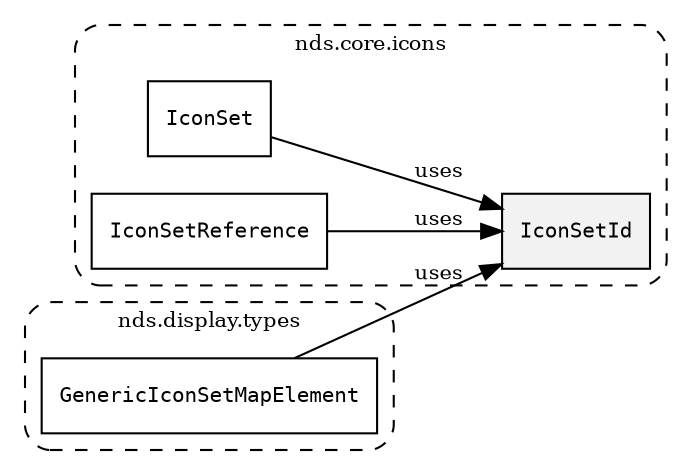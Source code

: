 /**
 * This dot file creates symbol collaboration diagram for IconSetId.
 */
digraph ZSERIO
{
    node [shape=box, fontsize=10];
    rankdir="LR";
    fontsize=10;
    tooltip="IconSetId collaboration diagram";

    subgraph "cluster_nds.core.icons"
    {
        style="dashed, rounded";
        label="nds.core.icons";
        tooltip="Package nds.core.icons";
        href="../../../content/packages/nds.core.icons.html#Package-nds-core-icons";
        target="_parent";

        "IconSetId" [style="filled", fillcolor="#0000000D", target="_parent", label=<<font face="monospace"><table align="center" border="0" cellspacing="0" cellpadding="0"><tr><td href="../../../content/packages/nds.core.icons.html#Subtype-IconSetId" title="Subtype defined in nds.core.icons">IconSetId</td></tr></table></font>>];
        "IconSet" [target="_parent", label=<<font face="monospace"><table align="center" border="0" cellspacing="0" cellpadding="0"><tr><td href="../../../content/packages/nds.core.icons.html#Structure-IconSet" title="Structure defined in nds.core.icons">IconSet</td></tr></table></font>>];
        "IconSetReference" [target="_parent", label=<<font face="monospace"><table align="center" border="0" cellspacing="0" cellpadding="0"><tr><td href="../../../content/packages/nds.core.icons.html#Subtype-IconSetReference" title="Subtype defined in nds.core.icons">IconSetReference</td></tr></table></font>>];
    }

    subgraph "cluster_nds.display.types"
    {
        style="dashed, rounded";
        label="nds.display.types";
        tooltip="Package nds.display.types";
        href="../../../content/packages/nds.display.types.html#Package-nds-display-types";
        target="_parent";

        "GenericIconSetMapElement" [target="_parent", label=<<font face="monospace"><table align="center" border="0" cellspacing="0" cellpadding="0"><tr><td href="../../../content/packages/nds.display.types.html#Structure-GenericIconSetMapElement" title="Structure defined in nds.display.types">GenericIconSetMapElement</td></tr></table></font>>];
    }

    "IconSet" -> "IconSetId" [label="uses", fontsize=10];
    "IconSetReference" -> "IconSetId" [label="uses", fontsize=10];
    "GenericIconSetMapElement" -> "IconSetId" [label="uses", fontsize=10];
}
